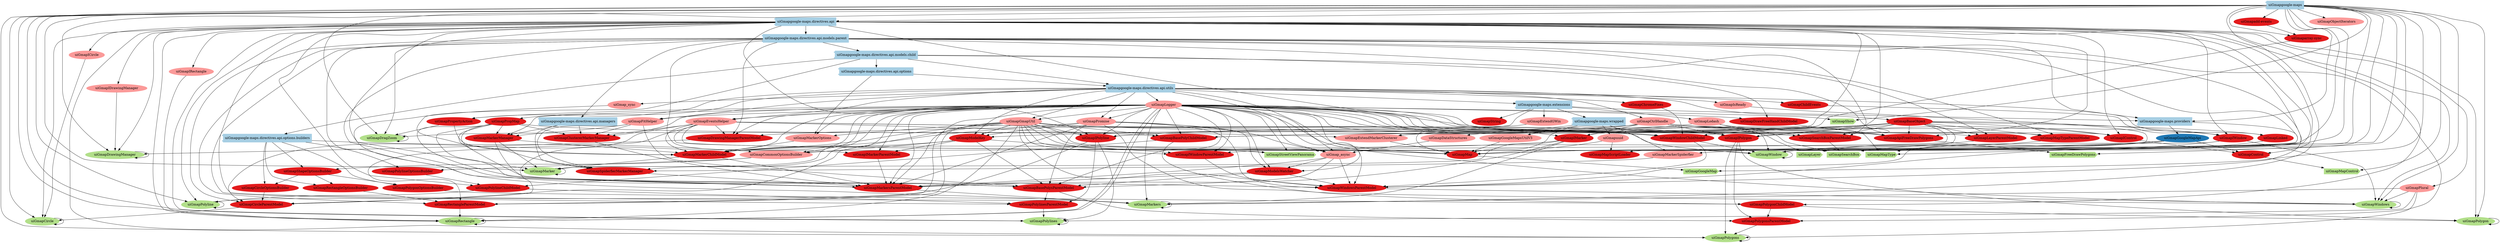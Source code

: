 digraph dependencies {
  node[shape="component",style="filled",colorscheme=paired12]

    node[shape="component"]
    
      "uiGmapgoogle-maps.providers"[label="uiGmapgoogle-maps.providers", color=1]
    
      "uiGmapgoogle-maps.wrapped"[label="uiGmapgoogle-maps.wrapped", color=1]
    
      "uiGmapgoogle-maps.extensions"[label="uiGmapgoogle-maps.extensions", color=1]
    
      "uiGmapgoogle-maps.directives.api.utils"[label="uiGmapgoogle-maps.directives.api.utils", color=1]
    
      "uiGmapgoogle-maps.directives.api.managers"[label="uiGmapgoogle-maps.directives.api.managers", color=1]
    
      "uiGmapgoogle-maps.directives.api.options"[label="uiGmapgoogle-maps.directives.api.options", color=1]
    
      "uiGmapgoogle-maps.directives.api.options.builders"[label="uiGmapgoogle-maps.directives.api.options.builders", color=1]
    
      "uiGmapgoogle-maps.directives.api.models.child"[label="uiGmapgoogle-maps.directives.api.models.child", color=1]
    
      "uiGmapgoogle-maps.directives.api.models.parent"[label="uiGmapgoogle-maps.directives.api.models.parent", color=1]
    
      "uiGmapgoogle-maps.directives.api"[label="uiGmapgoogle-maps.directives.api", color=1]
    
      "uiGmapgoogle-maps"[label="uiGmapgoogle-maps", color=1]
    

    
      
    
      
    
      
        "uiGmapgoogle-maps.extensions" -> "uiGmapgoogle-maps.wrapped"
      
        "uiGmapgoogle-maps.extensions" -> "uiGmapgoogle-maps.providers"
      
    
      
        "uiGmapgoogle-maps.directives.api.utils" -> "uiGmapgoogle-maps.extensions"
      
    
      
    
      
        "uiGmapgoogle-maps.directives.api.options" -> "uiGmapgoogle-maps.directives.api.utils"
      
    
      
    
      
        "uiGmapgoogle-maps.directives.api.models.child" -> "uiGmapgoogle-maps.directives.api.utils"
      
        "uiGmapgoogle-maps.directives.api.models.child" -> "uiGmapgoogle-maps.directives.api.options"
      
        "uiGmapgoogle-maps.directives.api.models.child" -> "uiGmapgoogle-maps.directives.api.options.builders"
      
    
      
        "uiGmapgoogle-maps.directives.api.models.parent" -> "uiGmapgoogle-maps.directives.api.managers"
      
        "uiGmapgoogle-maps.directives.api.models.parent" -> "uiGmapgoogle-maps.directives.api.models.child"
      
        "uiGmapgoogle-maps.directives.api.models.parent" -> "uiGmapgoogle-maps.providers"
      
    
      
        "uiGmapgoogle-maps.directives.api" -> "uiGmapgoogle-maps.directives.api.models.parent"
      
    
      
        "uiGmapgoogle-maps" -> "uiGmapgoogle-maps.directives.api"
      
        "uiGmapgoogle-maps" -> "uiGmapgoogle-maps.providers"
      
    

    node[shape="ellipse"]


    
      
        "uiGmapGoogleMapApi"[label="uiGmapGoogleMapApi", color=2]
      

      

      

      
        "uiGmapMapScriptLoader"[label="uiGmapMapScriptLoader", color=6]
      


      node[shape="cds"]

      

      





      node[shape="ellipse"]
      
        "uiGmapgoogle-maps.providers" -> "uiGmapGoogleMapApi"
      

      

      

      

      
        "uiGmapgoogle-maps.providers" -> "uiGmapMapScriptLoader"
      

      











      node[shape="ellipse",style="filled", color=8]
      
        
      

      

      

      

      
        
          "uiGmapuuid"[label="uiGmapuuid"]
          "uiGmapuuid" -> "uiGmapMapScriptLoader"
        
      

      

    
      

      

      
        "uiGmapuuid"[label="uiGmapuuid", color=5]
      
        "uiGmapGoogleMapsUtilV3"[label="uiGmapGoogleMapsUtilV3", color=5]
      
        "uiGmapDataStructures"[label="uiGmapDataStructures", color=5]
      
        "uiGmapMarkerSpiderfier"[label="uiGmapMarkerSpiderfier", color=5]
      

      


      node[shape="cds"]

      

      





      node[shape="ellipse"]
      

      

      

      
        "uiGmapgoogle-maps.wrapped" -> "uiGmapuuid"
      
        "uiGmapgoogle-maps.wrapped" -> "uiGmapGoogleMapsUtilV3"
      
        "uiGmapgoogle-maps.wrapped" -> "uiGmapDataStructures"
      
        "uiGmapgoogle-maps.wrapped" -> "uiGmapMarkerSpiderfier"
      

      

      











      node[shape="ellipse",style="filled", color=8]
      

      

      

      
        
      
        
      
        
      
        
          "uiGmapGoogleMapApi"[label="uiGmapGoogleMapApi"]
          "uiGmapGoogleMapApi" -> "uiGmapMarkerSpiderfier"
        
      

      

      

    
      

      

      
        "uiGmapExtendGWin"[label="uiGmapExtendGWin", color=5]
      
        "uiGmapLodash"[label="uiGmapLodash", color=5]
      
        "uiGmapExtendMarkerClusterer"[label="uiGmapExtendMarkerClusterer", color=5]
      

      
        "uiGmapString"[label="uiGmapString", color=6]
      


      node[shape="cds"]

      

      





      node[shape="ellipse"]
      

      

      

      
        "uiGmapgoogle-maps.extensions" -> "uiGmapExtendGWin"
      
        "uiGmapgoogle-maps.extensions" -> "uiGmapLodash"
      
        "uiGmapgoogle-maps.extensions" -> "uiGmapExtendMarkerClusterer"
      

      
        "uiGmapgoogle-maps.extensions" -> "uiGmapString"
      

      











      node[shape="ellipse",style="filled", color=8]
      

      

      

      
        
      
        
      
        
          "uiGmapLodash"[label="uiGmapLodash"]
          "uiGmapLodash" -> "uiGmapExtendMarkerClusterer"
        
          "uiGmapPropMap"[label="uiGmapPropMap"]
          "uiGmapPropMap" -> "uiGmapExtendMarkerClusterer"
        
      

      
        
      

      

    
      

      

      
        "uiGmap_sync"[label="uiGmap_sync", color=5]
      
        "uiGmap_async"[label="uiGmap_async", color=5]
      
        "uiGmapCtrlHandle"[label="uiGmapCtrlHandle", color=5]
      
        "uiGmapEventsHelper"[label="uiGmapEventsHelper", color=5]
      
        "uiGmapFitHelper"[label="uiGmapFitHelper", color=5]
      
        "uiGmapGmapUtil"[label="uiGmapGmapUtil", color=5]
      
        "uiGmapIsReady"[label="uiGmapIsReady", color=5]
      
        "uiGmapLogger"[label="uiGmapLogger", color=5]
      
        "uiGmapPromise"[label="uiGmapPromise", color=5]
      

      
        "uiGmapBaseObject"[label="uiGmapBaseObject", color=6]
      
        "uiGmapChildEvents"[label="uiGmapChildEvents", color=6]
      
        "uiGmapLinked"[label="uiGmapLinked", color=6]
      
        "uiGmapModelKey"[label="uiGmapModelKey", color=6]
      
        "uiGmapModelsWatcher"[label="uiGmapModelsWatcher", color=6]
      
        "uiGmapPropMap"[label="uiGmapPropMap", color=6]
      
        "uiGmapPropertyAction"[label="uiGmapPropertyAction", color=6]
      
        "uiGmapChromeFixes"[label="uiGmapChromeFixes", color=6]
      


      node[shape="cds"]

      

      





      node[shape="ellipse"]
      

      

      

      
        "uiGmapgoogle-maps.directives.api.utils" -> "uiGmap_sync"
      
        "uiGmapgoogle-maps.directives.api.utils" -> "uiGmap_async"
      
        "uiGmapgoogle-maps.directives.api.utils" -> "uiGmapCtrlHandle"
      
        "uiGmapgoogle-maps.directives.api.utils" -> "uiGmapEventsHelper"
      
        "uiGmapgoogle-maps.directives.api.utils" -> "uiGmapFitHelper"
      
        "uiGmapgoogle-maps.directives.api.utils" -> "uiGmapGmapUtil"
      
        "uiGmapgoogle-maps.directives.api.utils" -> "uiGmapIsReady"
      
        "uiGmapgoogle-maps.directives.api.utils" -> "uiGmapLogger"
      
        "uiGmapgoogle-maps.directives.api.utils" -> "uiGmapPromise"
      

      
        "uiGmapgoogle-maps.directives.api.utils" -> "uiGmapBaseObject"
      
        "uiGmapgoogle-maps.directives.api.utils" -> "uiGmapChildEvents"
      
        "uiGmapgoogle-maps.directives.api.utils" -> "uiGmapLinked"
      
        "uiGmapgoogle-maps.directives.api.utils" -> "uiGmapModelKey"
      
        "uiGmapgoogle-maps.directives.api.utils" -> "uiGmapModelsWatcher"
      
        "uiGmapgoogle-maps.directives.api.utils" -> "uiGmapPropMap"
      
        "uiGmapgoogle-maps.directives.api.utils" -> "uiGmapPropertyAction"
      
        "uiGmapgoogle-maps.directives.api.utils" -> "uiGmapChromeFixes"
      

      











      node[shape="ellipse",style="filled", color=8]
      

      

      

      
        
      
        
          "uiGmapPromise"[label="uiGmapPromise"]
          "uiGmapPromise" -> "uiGmap_async"
        
          "uiGmapLogger"[label="uiGmapLogger"]
          "uiGmapLogger" -> "uiGmap_async"
        
          "uiGmapDataStructures"[label="uiGmapDataStructures"]
          "uiGmapDataStructures" -> "uiGmap_async"
        
          "uiGmapGmapUtil"[label="uiGmapGmapUtil"]
          "uiGmapGmapUtil" -> "uiGmap_async"
        
      
        
      
        
          "uiGmapLogger"[label="uiGmapLogger"]
          "uiGmapLogger" -> "uiGmapEventsHelper"
        
      
        
          "uiGmapLogger"[label="uiGmapLogger"]
          "uiGmapLogger" -> "uiGmapFitHelper"
        
      
        
          "uiGmapLogger"[label="uiGmapLogger"]
          "uiGmapLogger" -> "uiGmapGmapUtil"
        
      
        
      
        
      
        
          "uiGmapLogger"[label="uiGmapLogger"]
          "uiGmapLogger" -> "uiGmapPromise"
        
      

      
        
      
        
      
        
          "uiGmapBaseObject"[label="uiGmapBaseObject"]
          "uiGmapBaseObject" -> "uiGmapLinked"
        
      
        
          "uiGmapBaseObject"[label="uiGmapBaseObject"]
          "uiGmapBaseObject" -> "uiGmapModelKey"
        
          "uiGmapGmapUtil"[label="uiGmapGmapUtil"]
          "uiGmapGmapUtil" -> "uiGmapModelKey"
        
          "uiGmapPromise"[label="uiGmapPromise"]
          "uiGmapPromise" -> "uiGmapModelKey"
        
      
        
          "uiGmapLogger"[label="uiGmapLogger"]
          "uiGmapLogger" -> "uiGmapModelsWatcher"
        
          "uiGmap_async"[label="uiGmap_async"]
          "uiGmap_async" -> "uiGmapModelsWatcher"
        
          "uiGmapPromise"[label="uiGmapPromise"]
          "uiGmapPromise" -> "uiGmapModelsWatcher"
        
      
        
      
        
          "uiGmapLogger"[label="uiGmapLogger"]
          "uiGmapLogger" -> "uiGmapPropertyAction"
        
      
        
      

      

    
      

      

      

      
        "uiGmapClustererMarkerManager"[label="uiGmapClustererMarkerManager", color=6]
      
        "uiGmapMarkerManager"[label="uiGmapMarkerManager", color=6]
      
        "uiGmapSpiderfierMarkerManager"[label="uiGmapSpiderfierMarkerManager", color=6]
      


      node[shape="cds"]

      

      





      node[shape="ellipse"]
      

      

      

      

      
        "uiGmapgoogle-maps.directives.api.managers" -> "uiGmapClustererMarkerManager"
      
        "uiGmapgoogle-maps.directives.api.managers" -> "uiGmapMarkerManager"
      
        "uiGmapgoogle-maps.directives.api.managers" -> "uiGmapSpiderfierMarkerManager"
      

      











      node[shape="ellipse",style="filled", color=8]
      

      

      

      

      
        
          "uiGmapLogger"[label="uiGmapLogger"]
          "uiGmapLogger" -> "uiGmapClustererMarkerManager"
        
          "uiGmapFitHelper"[label="uiGmapFitHelper"]
          "uiGmapFitHelper" -> "uiGmapClustererMarkerManager"
        
          "uiGmapPropMap"[label="uiGmapPropMap"]
          "uiGmapPropMap" -> "uiGmapClustererMarkerManager"
        
          "uiGmapEventsHelper"[label="uiGmapEventsHelper"]
          "uiGmapEventsHelper" -> "uiGmapClustererMarkerManager"
        
      
        
          "uiGmapLogger"[label="uiGmapLogger"]
          "uiGmapLogger" -> "uiGmapMarkerManager"
        
          "uiGmapFitHelper"[label="uiGmapFitHelper"]
          "uiGmapFitHelper" -> "uiGmapMarkerManager"
        
          "uiGmapPropMap"[label="uiGmapPropMap"]
          "uiGmapPropMap" -> "uiGmapMarkerManager"
        
      
        
          "uiGmapLogger"[label="uiGmapLogger"]
          "uiGmapLogger" -> "uiGmapSpiderfierMarkerManager"
        
          "uiGmapFitHelper"[label="uiGmapFitHelper"]
          "uiGmapFitHelper" -> "uiGmapSpiderfierMarkerManager"
        
          "uiGmapPropMap"[label="uiGmapPropMap"]
          "uiGmapPropMap" -> "uiGmapSpiderfierMarkerManager"
        
          "uiGmapMarkerSpiderfier"[label="uiGmapMarkerSpiderfier"]
          "uiGmapMarkerSpiderfier" -> "uiGmapSpiderfierMarkerManager"
        
      

      

    
      

      

      
        "uiGmapMarkerOptions"[label="uiGmapMarkerOptions", color=5]
      

      


      node[shape="cds"]

      

      





      node[shape="ellipse"]
      

      

      

      
        "uiGmapgoogle-maps.directives.api.options" -> "uiGmapMarkerOptions"
      

      

      











      node[shape="ellipse",style="filled", color=8]
      

      

      

      
        
          "uiGmapLogger"[label="uiGmapLogger"]
          "uiGmapLogger" -> "uiGmapMarkerOptions"
        
          "uiGmapGmapUtil"[label="uiGmapGmapUtil"]
          "uiGmapGmapUtil" -> "uiGmapMarkerOptions"
        
      

      

      

    
      

      

      
        "uiGmapCommonOptionsBuilder"[label="uiGmapCommonOptionsBuilder", color=5]
      

      
        "uiGmapPolylineOptionsBuilder"[label="uiGmapPolylineOptionsBuilder", color=6]
      
        "uiGmapShapeOptionsBuilder"[label="uiGmapShapeOptionsBuilder", color=6]
      
        "uiGmapPolygonOptionsBuilder"[label="uiGmapPolygonOptionsBuilder", color=6]
      
        "uiGmapRectangleOptionsBuilder"[label="uiGmapRectangleOptionsBuilder", color=6]
      
        "uiGmapCircleOptionsBuilder"[label="uiGmapCircleOptionsBuilder", color=6]
      


      node[shape="cds"]

      

      





      node[shape="ellipse"]
      

      

      

      
        "uiGmapgoogle-maps.directives.api.options.builders" -> "uiGmapCommonOptionsBuilder"
      

      
        "uiGmapgoogle-maps.directives.api.options.builders" -> "uiGmapPolylineOptionsBuilder"
      
        "uiGmapgoogle-maps.directives.api.options.builders" -> "uiGmapShapeOptionsBuilder"
      
        "uiGmapgoogle-maps.directives.api.options.builders" -> "uiGmapPolygonOptionsBuilder"
      
        "uiGmapgoogle-maps.directives.api.options.builders" -> "uiGmapRectangleOptionsBuilder"
      
        "uiGmapgoogle-maps.directives.api.options.builders" -> "uiGmapCircleOptionsBuilder"
      

      











      node[shape="ellipse",style="filled", color=8]
      

      

      

      
        
          "uiGmapBaseObject"[label="uiGmapBaseObject"]
          "uiGmapBaseObject" -> "uiGmapCommonOptionsBuilder"
        
          "uiGmapLogger"[label="uiGmapLogger"]
          "uiGmapLogger" -> "uiGmapCommonOptionsBuilder"
        
          "uiGmapModelKey"[label="uiGmapModelKey"]
          "uiGmapModelKey" -> "uiGmapCommonOptionsBuilder"
        
      

      
        
          "uiGmapCommonOptionsBuilder"[label="uiGmapCommonOptionsBuilder"]
          "uiGmapCommonOptionsBuilder" -> "uiGmapPolylineOptionsBuilder"
        
      
        
          "uiGmapCommonOptionsBuilder"[label="uiGmapCommonOptionsBuilder"]
          "uiGmapCommonOptionsBuilder" -> "uiGmapShapeOptionsBuilder"
        
      
        
          "uiGmapShapeOptionsBuilder"[label="uiGmapShapeOptionsBuilder"]
          "uiGmapShapeOptionsBuilder" -> "uiGmapPolygonOptionsBuilder"
        
      
        
          "uiGmapShapeOptionsBuilder"[label="uiGmapShapeOptionsBuilder"]
          "uiGmapShapeOptionsBuilder" -> "uiGmapRectangleOptionsBuilder"
        
      
        
          "uiGmapShapeOptionsBuilder"[label="uiGmapShapeOptionsBuilder"]
          "uiGmapShapeOptionsBuilder" -> "uiGmapCircleOptionsBuilder"
        
      

      

    
      

      

      

      
        "uiGmapDrawFreeHandChildModel"[label="uiGmapDrawFreeHandChildModel", color=6]
      
        "uiGmapMarkerChildModel"[label="uiGmapMarkerChildModel", color=6]
      
        "uiGmapWindowChildModel"[label="uiGmapWindowChildModel", color=6]
      


      node[shape="cds"]

      

      





      node[shape="ellipse"]
      

      

      

      

      
        "uiGmapgoogle-maps.directives.api.models.child" -> "uiGmapDrawFreeHandChildModel"
      
        "uiGmapgoogle-maps.directives.api.models.child" -> "uiGmapMarkerChildModel"
      
        "uiGmapgoogle-maps.directives.api.models.child" -> "uiGmapWindowChildModel"
      

      











      node[shape="ellipse",style="filled", color=8]
      

      

      

      

      
        
          "uiGmapLogger"[label="uiGmapLogger"]
          "uiGmapLogger" -> "uiGmapDrawFreeHandChildModel"
        
      
        
          "uiGmapModelKey"[label="uiGmapModelKey"]
          "uiGmapModelKey" -> "uiGmapMarkerChildModel"
        
          "uiGmapGmapUtil"[label="uiGmapGmapUtil"]
          "uiGmapGmapUtil" -> "uiGmapMarkerChildModel"
        
          "uiGmapLogger"[label="uiGmapLogger"]
          "uiGmapLogger" -> "uiGmapMarkerChildModel"
        
          "uiGmapEventsHelper"[label="uiGmapEventsHelper"]
          "uiGmapEventsHelper" -> "uiGmapMarkerChildModel"
        
          "uiGmapPropertyAction"[label="uiGmapPropertyAction"]
          "uiGmapPropertyAction" -> "uiGmapMarkerChildModel"
        
          "uiGmapMarkerOptions"[label="uiGmapMarkerOptions"]
          "uiGmapMarkerOptions" -> "uiGmapMarkerChildModel"
        
          "uiGmapIMarker"[label="uiGmapIMarker"]
          "uiGmapIMarker" -> "uiGmapMarkerChildModel"
        
          "uiGmapMarkerManager"[label="uiGmapMarkerManager"]
          "uiGmapMarkerManager" -> "uiGmapMarkerChildModel"
        
          "uiGmapPromise"[label="uiGmapPromise"]
          "uiGmapPromise" -> "uiGmapMarkerChildModel"
        
      
        
          "uiGmapBaseObject"[label="uiGmapBaseObject"]
          "uiGmapBaseObject" -> "uiGmapWindowChildModel"
        
          "uiGmapGmapUtil"[label="uiGmapGmapUtil"]
          "uiGmapGmapUtil" -> "uiGmapWindowChildModel"
        
          "uiGmapLogger"[label="uiGmapLogger"]
          "uiGmapLogger" -> "uiGmapWindowChildModel"
        
          "uiGmapChromeFixes"[label="uiGmapChromeFixes"]
          "uiGmapChromeFixes" -> "uiGmapWindowChildModel"
        
          "uiGmapEventsHelper"[label="uiGmapEventsHelper"]
          "uiGmapEventsHelper" -> "uiGmapWindowChildModel"
        
      

      

    
      

      

      

      
        "uiGmapBasePolysParentModel"[label="uiGmapBasePolysParentModel", color=6]
      
        "uiGmapCircleParentModel"[label="uiGmapCircleParentModel", color=6]
      
        "uiGmapDrawingManagerParentModel"[label="uiGmapDrawingManagerParentModel", color=6]
      
        "uiGmapIMarkerParentModel"[label="uiGmapIMarkerParentModel", color=6]
      
        "uiGmapIWindowParentModel"[label="uiGmapIWindowParentModel", color=6]
      
        "uiGmapLayerParentModel"[label="uiGmapLayerParentModel", color=6]
      
        "uiGmapMapTypeParentModel"[label="uiGmapMapTypeParentModel", color=6]
      
        "uiGmapMarkersParentModel"[label="uiGmapMarkersParentModel", color=6]
      
        "uiGmapPolygonsParentModel"[label="uiGmapPolygonsParentModel", color=6]
      
        "uiGmapPolylinesParentModel"[label="uiGmapPolylinesParentModel", color=6]
      
        "uiGmapRectangleParentModel"[label="uiGmapRectangleParentModel", color=6]
      
        "uiGmapSearchBoxParentModel"[label="uiGmapSearchBoxParentModel", color=6]
      
        "uiGmapWindowsParentModel"[label="uiGmapWindowsParentModel", color=6]
      


      node[shape="cds"]

      

      





      node[shape="ellipse"]
      

      

      

      

      
        "uiGmapgoogle-maps.directives.api.models.parent" -> "uiGmapBasePolysParentModel"
      
        "uiGmapgoogle-maps.directives.api.models.parent" -> "uiGmapCircleParentModel"
      
        "uiGmapgoogle-maps.directives.api.models.parent" -> "uiGmapDrawingManagerParentModel"
      
        "uiGmapgoogle-maps.directives.api.models.parent" -> "uiGmapIMarkerParentModel"
      
        "uiGmapgoogle-maps.directives.api.models.parent" -> "uiGmapIWindowParentModel"
      
        "uiGmapgoogle-maps.directives.api.models.parent" -> "uiGmapLayerParentModel"
      
        "uiGmapgoogle-maps.directives.api.models.parent" -> "uiGmapMapTypeParentModel"
      
        "uiGmapgoogle-maps.directives.api.models.parent" -> "uiGmapMarkersParentModel"
      
        "uiGmapgoogle-maps.directives.api.models.parent" -> "uiGmapPolygonsParentModel"
      
        "uiGmapgoogle-maps.directives.api.models.parent" -> "uiGmapPolylinesParentModel"
      
        "uiGmapgoogle-maps.directives.api.models.parent" -> "uiGmapRectangleParentModel"
      
        "uiGmapgoogle-maps.directives.api.models.parent" -> "uiGmapSearchBoxParentModel"
      
        "uiGmapgoogle-maps.directives.api.models.parent" -> "uiGmapWindowsParentModel"
      

      











      node[shape="ellipse",style="filled", color=8]
      

      

      

      

      
        
          "uiGmapLogger"[label="uiGmapLogger"]
          "uiGmapLogger" -> "uiGmapBasePolysParentModel"
        
          "uiGmapModelKey"[label="uiGmapModelKey"]
          "uiGmapModelKey" -> "uiGmapBasePolysParentModel"
        
          "uiGmapModelsWatcher"[label="uiGmapModelsWatcher"]
          "uiGmapModelsWatcher" -> "uiGmapBasePolysParentModel"
        
          "uiGmapPropMap"[label="uiGmapPropMap"]
          "uiGmapPropMap" -> "uiGmapBasePolysParentModel"
        
          "uiGmap_async"[label="uiGmap_async"]
          "uiGmap_async" -> "uiGmapBasePolysParentModel"
        
          "uiGmapPromise"[label="uiGmapPromise"]
          "uiGmapPromise" -> "uiGmapBasePolysParentModel"
        
          "uiGmapFitHelper"[label="uiGmapFitHelper"]
          "uiGmapFitHelper" -> "uiGmapBasePolysParentModel"
        
      
        
          "uiGmapLogger"[label="uiGmapLogger"]
          "uiGmapLogger" -> "uiGmapCircleParentModel"
        
          "uiGmapGmapUtil"[label="uiGmapGmapUtil"]
          "uiGmapGmapUtil" -> "uiGmapCircleParentModel"
        
          "uiGmapEventsHelper"[label="uiGmapEventsHelper"]
          "uiGmapEventsHelper" -> "uiGmapCircleParentModel"
        
          "uiGmapCircleOptionsBuilder"[label="uiGmapCircleOptionsBuilder"]
          "uiGmapCircleOptionsBuilder" -> "uiGmapCircleParentModel"
        
      
        
          "uiGmapLogger"[label="uiGmapLogger"]
          "uiGmapLogger" -> "uiGmapDrawingManagerParentModel"
        
          "uiGmapBaseObject"[label="uiGmapBaseObject"]
          "uiGmapBaseObject" -> "uiGmapDrawingManagerParentModel"
        
          "uiGmapEventsHelper"[label="uiGmapEventsHelper"]
          "uiGmapEventsHelper" -> "uiGmapDrawingManagerParentModel"
        
      
        
          "uiGmapModelKey"[label="uiGmapModelKey"]
          "uiGmapModelKey" -> "uiGmapIMarkerParentModel"
        
          "uiGmapLogger"[label="uiGmapLogger"]
          "uiGmapLogger" -> "uiGmapIMarkerParentModel"
        
      
        
          "uiGmapModelKey"[label="uiGmapModelKey"]
          "uiGmapModelKey" -> "uiGmapIWindowParentModel"
        
          "uiGmapGmapUtil"[label="uiGmapGmapUtil"]
          "uiGmapGmapUtil" -> "uiGmapIWindowParentModel"
        
          "uiGmapLogger"[label="uiGmapLogger"]
          "uiGmapLogger" -> "uiGmapIWindowParentModel"
        
      
        
          "uiGmapBaseObject"[label="uiGmapBaseObject"]
          "uiGmapBaseObject" -> "uiGmapLayerParentModel"
        
          "uiGmapLogger"[label="uiGmapLogger"]
          "uiGmapLogger" -> "uiGmapLayerParentModel"
        
      
        
          "uiGmapBaseObject"[label="uiGmapBaseObject"]
          "uiGmapBaseObject" -> "uiGmapMapTypeParentModel"
        
          "uiGmapLogger"[label="uiGmapLogger"]
          "uiGmapLogger" -> "uiGmapMapTypeParentModel"
        
      
        
          "uiGmapIMarkerParentModel"[label="uiGmapIMarkerParentModel"]
          "uiGmapIMarkerParentModel" -> "uiGmapMarkersParentModel"
        
          "uiGmapModelsWatcher"[label="uiGmapModelsWatcher"]
          "uiGmapModelsWatcher" -> "uiGmapMarkersParentModel"
        
          "uiGmapPropMap"[label="uiGmapPropMap"]
          "uiGmapPropMap" -> "uiGmapMarkersParentModel"
        
          "uiGmapMarkerChildModel"[label="uiGmapMarkerChildModel"]
          "uiGmapMarkerChildModel" -> "uiGmapMarkersParentModel"
        
          "uiGmap_async"[label="uiGmap_async"]
          "uiGmap_async" -> "uiGmapMarkersParentModel"
        
          "uiGmapClustererMarkerManager"[label="uiGmapClustererMarkerManager"]
          "uiGmapClustererMarkerManager" -> "uiGmapMarkersParentModel"
        
          "uiGmapMarkerManager"[label="uiGmapMarkerManager"]
          "uiGmapMarkerManager" -> "uiGmapMarkersParentModel"
        
          "uiGmapIMarker"[label="uiGmapIMarker"]
          "uiGmapIMarker" -> "uiGmapMarkersParentModel"
        
          "uiGmapPromise"[label="uiGmapPromise"]
          "uiGmapPromise" -> "uiGmapMarkersParentModel"
        
          "uiGmapGmapUtil"[label="uiGmapGmapUtil"]
          "uiGmapGmapUtil" -> "uiGmapMarkersParentModel"
        
          "uiGmapLogger"[label="uiGmapLogger"]
          "uiGmapLogger" -> "uiGmapMarkersParentModel"
        
          "uiGmapSpiderfierMarkerManager"[label="uiGmapSpiderfierMarkerManager"]
          "uiGmapSpiderfierMarkerManager" -> "uiGmapMarkersParentModel"
        
      
        
          "uiGmapBasePolysParentModel"[label="uiGmapBasePolysParentModel"]
          "uiGmapBasePolysParentModel" -> "uiGmapPolygonsParentModel"
        
          "uiGmapPolygonChildModel"[label="uiGmapPolygonChildModel"]
          "uiGmapPolygonChildModel" -> "uiGmapPolygonsParentModel"
        
          "uiGmapIPolygon"[label="uiGmapIPolygon"]
          "uiGmapIPolygon" -> "uiGmapPolygonsParentModel"
        
      
        
          "uiGmapBasePolysParentModel"[label="uiGmapBasePolysParentModel"]
          "uiGmapBasePolysParentModel" -> "uiGmapPolylinesParentModel"
        
          "uiGmapPolylineChildModel"[label="uiGmapPolylineChildModel"]
          "uiGmapPolylineChildModel" -> "uiGmapPolylinesParentModel"
        
          "uiGmapIPolyline"[label="uiGmapIPolyline"]
          "uiGmapIPolyline" -> "uiGmapPolylinesParentModel"
        
      
        
          "uiGmapLogger"[label="uiGmapLogger"]
          "uiGmapLogger" -> "uiGmapRectangleParentModel"
        
          "uiGmapGmapUtil"[label="uiGmapGmapUtil"]
          "uiGmapGmapUtil" -> "uiGmapRectangleParentModel"
        
          "uiGmapEventsHelper"[label="uiGmapEventsHelper"]
          "uiGmapEventsHelper" -> "uiGmapRectangleParentModel"
        
          "uiGmapRectangleOptionsBuilder"[label="uiGmapRectangleOptionsBuilder"]
          "uiGmapRectangleOptionsBuilder" -> "uiGmapRectangleParentModel"
        
      
        
          "uiGmapBaseObject"[label="uiGmapBaseObject"]
          "uiGmapBaseObject" -> "uiGmapSearchBoxParentModel"
        
          "uiGmapLogger"[label="uiGmapLogger"]
          "uiGmapLogger" -> "uiGmapSearchBoxParentModel"
        
          "uiGmapEventsHelper"[label="uiGmapEventsHelper"]
          "uiGmapEventsHelper" -> "uiGmapSearchBoxParentModel"
        
      
        
          "uiGmapIWindowParentModel"[label="uiGmapIWindowParentModel"]
          "uiGmapIWindowParentModel" -> "uiGmapWindowsParentModel"
        
          "uiGmapModelsWatcher"[label="uiGmapModelsWatcher"]
          "uiGmapModelsWatcher" -> "uiGmapWindowsParentModel"
        
          "uiGmapPropMap"[label="uiGmapPropMap"]
          "uiGmapPropMap" -> "uiGmapWindowsParentModel"
        
          "uiGmapWindowChildModel"[label="uiGmapWindowChildModel"]
          "uiGmapWindowChildModel" -> "uiGmapWindowsParentModel"
        
          "uiGmapLinked"[label="uiGmapLinked"]
          "uiGmapLinked" -> "uiGmapWindowsParentModel"
        
          "uiGmap_async"[label="uiGmap_async"]
          "uiGmap_async" -> "uiGmapWindowsParentModel"
        
          "uiGmapLogger"[label="uiGmapLogger"]
          "uiGmapLogger" -> "uiGmapWindowsParentModel"
        
          "uiGmapPromise"[label="uiGmapPromise"]
          "uiGmapPromise" -> "uiGmapWindowsParentModel"
        
          "uiGmapIWindow"[label="uiGmapIWindow"]
          "uiGmapIWindow" -> "uiGmapWindowsParentModel"
        
          "uiGmapGmapUtil"[label="uiGmapGmapUtil"]
          "uiGmapGmapUtil" -> "uiGmapWindowsParentModel"
        
      

      

    
      

      

      
        "uiGmapDragZoom"[label="uiGmapDragZoom", color=5]
      
        "uiGmapICircle"[label="uiGmapICircle", color=5]
      
        "uiGmapIDrawingManager"[label="uiGmapIDrawingManager", color=5]
      
        "uiGmapIRectangle"[label="uiGmapIRectangle", color=5]
      
        "uiGmapPlural"[label="uiGmapPlural", color=5]
      

      
        "uiGmapBasePolyChildModel"[label="uiGmapBasePolyChildModel", color=6]
      
        "uiGmapPolygonChildModel"[label="uiGmapPolygonChildModel", color=6]
      
        "uiGmapPolylineChildModel"[label="uiGmapPolylineChildModel", color=6]
      
        "uiGmapCircle"[label="uiGmapCircle", color=6]
      
        "uiGmapControl"[label="uiGmapControl", color=6]
      
        "uiGmapDrawingManager"[label="uiGmapDrawingManager", color=6]
      
        "uiGmapApiFreeDrawPolygons"[label="uiGmapApiFreeDrawPolygons", color=6]
      
        "uiGmapIControl"[label="uiGmapIControl", color=6]
      
        "uiGmapIMarker"[label="uiGmapIMarker", color=6]
      
        "uiGmapIPolygon"[label="uiGmapIPolygon", color=6]
      
        "uiGmapIPolyline"[label="uiGmapIPolyline", color=6]
      
        "uiGmapIWindow"[label="uiGmapIWindow", color=6]
      
        "uiGmapMap"[label="uiGmapMap", color=6]
      
        "uiGmapMarker"[label="uiGmapMarker", color=6]
      
        "uiGmapMarkers"[label="uiGmapMarkers", color=6]
      
        "uiGmapPolygon"[label="uiGmapPolygon", color=6]
      
        "uiGmapPolygons"[label="uiGmapPolygons", color=6]
      
        "uiGmapPolyline"[label="uiGmapPolyline", color=6]
      
        "uiGmapPolylines"[label="uiGmapPolylines", color=6]
      
        "uiGmapRectangle"[label="uiGmapRectangle", color=6]
      
        "uiGmapWindow"[label="uiGmapWindow", color=6]
      
        "uiGmapWindows"[label="uiGmapWindows", color=6]
      


      node[shape="cds"]

      

      





      node[shape="ellipse"]
      

      

      

      
        "uiGmapgoogle-maps.directives.api" -> "uiGmapDragZoom"
      
        "uiGmapgoogle-maps.directives.api" -> "uiGmapICircle"
      
        "uiGmapgoogle-maps.directives.api" -> "uiGmapIDrawingManager"
      
        "uiGmapgoogle-maps.directives.api" -> "uiGmapIRectangle"
      
        "uiGmapgoogle-maps.directives.api" -> "uiGmapPlural"
      

      
        "uiGmapgoogle-maps.directives.api" -> "uiGmapBasePolyChildModel"
      
        "uiGmapgoogle-maps.directives.api" -> "uiGmapPolygonChildModel"
      
        "uiGmapgoogle-maps.directives.api" -> "uiGmapPolylineChildModel"
      
        "uiGmapgoogle-maps.directives.api" -> "uiGmapCircle"
      
        "uiGmapgoogle-maps.directives.api" -> "uiGmapControl"
      
        "uiGmapgoogle-maps.directives.api" -> "uiGmapDrawingManager"
      
        "uiGmapgoogle-maps.directives.api" -> "uiGmapApiFreeDrawPolygons"
      
        "uiGmapgoogle-maps.directives.api" -> "uiGmapIControl"
      
        "uiGmapgoogle-maps.directives.api" -> "uiGmapIMarker"
      
        "uiGmapgoogle-maps.directives.api" -> "uiGmapIPolygon"
      
        "uiGmapgoogle-maps.directives.api" -> "uiGmapIPolyline"
      
        "uiGmapgoogle-maps.directives.api" -> "uiGmapIWindow"
      
        "uiGmapgoogle-maps.directives.api" -> "uiGmapMap"
      
        "uiGmapgoogle-maps.directives.api" -> "uiGmapMarker"
      
        "uiGmapgoogle-maps.directives.api" -> "uiGmapMarkers"
      
        "uiGmapgoogle-maps.directives.api" -> "uiGmapPolygon"
      
        "uiGmapgoogle-maps.directives.api" -> "uiGmapPolygons"
      
        "uiGmapgoogle-maps.directives.api" -> "uiGmapPolyline"
      
        "uiGmapgoogle-maps.directives.api" -> "uiGmapPolylines"
      
        "uiGmapgoogle-maps.directives.api" -> "uiGmapRectangle"
      
        "uiGmapgoogle-maps.directives.api" -> "uiGmapWindow"
      
        "uiGmapgoogle-maps.directives.api" -> "uiGmapWindows"
      

      











      node[shape="ellipse",style="filled", color=8]
      

      

      

      
        
          "uiGmapCtrlHandle"[label="uiGmapCtrlHandle"]
          "uiGmapCtrlHandle" -> "uiGmapDragZoom"
        
          "uiGmapPropertyAction"[label="uiGmapPropertyAction"]
          "uiGmapPropertyAction" -> "uiGmapDragZoom"
        
      
        
      
        
      
        
      
        
      

      
        
          "uiGmapLogger"[label="uiGmapLogger"]
          "uiGmapLogger" -> "uiGmapBasePolyChildModel"
        
          "uiGmaparray-sync"[label="uiGmaparray-sync"]
          "uiGmaparray-sync" -> "uiGmapBasePolyChildModel"
        
          "uiGmapGmapUtil"[label="uiGmapGmapUtil"]
          "uiGmapGmapUtil" -> "uiGmapBasePolyChildModel"
        
          "uiGmapEventsHelper"[label="uiGmapEventsHelper"]
          "uiGmapEventsHelper" -> "uiGmapBasePolyChildModel"
        
      
        
          "uiGmapBasePolyChildModel"[label="uiGmapBasePolyChildModel"]
          "uiGmapBasePolyChildModel" -> "uiGmapPolygonChildModel"
        
          "uiGmapPolygonOptionsBuilder"[label="uiGmapPolygonOptionsBuilder"]
          "uiGmapPolygonOptionsBuilder" -> "uiGmapPolygonChildModel"
        
      
        
          "uiGmapBasePolyChildModel"[label="uiGmapBasePolyChildModel"]
          "uiGmapBasePolyChildModel" -> "uiGmapPolylineChildModel"
        
          "uiGmapPolylineOptionsBuilder"[label="uiGmapPolylineOptionsBuilder"]
          "uiGmapPolylineOptionsBuilder" -> "uiGmapPolylineChildModel"
        
      
        
          "uiGmapICircle"[label="uiGmapICircle"]
          "uiGmapICircle" -> "uiGmapCircle"
        
          "uiGmapCircleParentModel"[label="uiGmapCircleParentModel"]
          "uiGmapCircleParentModel" -> "uiGmapCircle"
        
      
        
          "uiGmapIControl"[label="uiGmapIControl"]
          "uiGmapIControl" -> "uiGmapControl"
        
          "uiGmapGoogleMapApi"[label="uiGmapGoogleMapApi"]
          "uiGmapGoogleMapApi" -> "uiGmapControl"
        
      
        
          "uiGmapIDrawingManager"[label="uiGmapIDrawingManager"]
          "uiGmapIDrawingManager" -> "uiGmapDrawingManager"
        
          "uiGmapDrawingManagerParentModel"[label="uiGmapDrawingManagerParentModel"]
          "uiGmapDrawingManagerParentModel" -> "uiGmapDrawingManager"
        
      
        
          "uiGmapLogger"[label="uiGmapLogger"]
          "uiGmapLogger" -> "uiGmapApiFreeDrawPolygons"
        
          "uiGmapBaseObject"[label="uiGmapBaseObject"]
          "uiGmapBaseObject" -> "uiGmapApiFreeDrawPolygons"
        
          "uiGmapCtrlHandle"[label="uiGmapCtrlHandle"]
          "uiGmapCtrlHandle" -> "uiGmapApiFreeDrawPolygons"
        
          "uiGmapDrawFreeHandChildModel"[label="uiGmapDrawFreeHandChildModel"]
          "uiGmapDrawFreeHandChildModel" -> "uiGmapApiFreeDrawPolygons"
        
          "uiGmapLodash"[label="uiGmapLodash"]
          "uiGmapLodash" -> "uiGmapApiFreeDrawPolygons"
        
      
        
          "uiGmapBaseObject"[label="uiGmapBaseObject"]
          "uiGmapBaseObject" -> "uiGmapIControl"
        
          "uiGmapLogger"[label="uiGmapLogger"]
          "uiGmapLogger" -> "uiGmapIControl"
        
          "uiGmapCtrlHandle"[label="uiGmapCtrlHandle"]
          "uiGmapCtrlHandle" -> "uiGmapIControl"
        
      
        
          "uiGmapBaseObject"[label="uiGmapBaseObject"]
          "uiGmapBaseObject" -> "uiGmapIMarker"
        
          "uiGmapCtrlHandle"[label="uiGmapCtrlHandle"]
          "uiGmapCtrlHandle" -> "uiGmapIMarker"
        
      
        
          "uiGmapGmapUtil"[label="uiGmapGmapUtil"]
          "uiGmapGmapUtil" -> "uiGmapIPolygon"
        
          "uiGmapBaseObject"[label="uiGmapBaseObject"]
          "uiGmapBaseObject" -> "uiGmapIPolygon"
        
          "uiGmapLogger"[label="uiGmapLogger"]
          "uiGmapLogger" -> "uiGmapIPolygon"
        
          "uiGmapCtrlHandle"[label="uiGmapCtrlHandle"]
          "uiGmapCtrlHandle" -> "uiGmapIPolygon"
        
      
        
          "uiGmapGmapUtil"[label="uiGmapGmapUtil"]
          "uiGmapGmapUtil" -> "uiGmapIPolyline"
        
          "uiGmapBaseObject"[label="uiGmapBaseObject"]
          "uiGmapBaseObject" -> "uiGmapIPolyline"
        
          "uiGmapLogger"[label="uiGmapLogger"]
          "uiGmapLogger" -> "uiGmapIPolyline"
        
          "uiGmapCtrlHandle"[label="uiGmapCtrlHandle"]
          "uiGmapCtrlHandle" -> "uiGmapIPolyline"
        
      
        
          "uiGmapBaseObject"[label="uiGmapBaseObject"]
          "uiGmapBaseObject" -> "uiGmapIWindow"
        
          "uiGmapChildEvents"[label="uiGmapChildEvents"]
          "uiGmapChildEvents" -> "uiGmapIWindow"
        
          "uiGmapCtrlHandle"[label="uiGmapCtrlHandle"]
          "uiGmapCtrlHandle" -> "uiGmapIWindow"
        
      
        
          "uiGmapLogger"[label="uiGmapLogger"]
          "uiGmapLogger" -> "uiGmapMap"
        
          "uiGmapGmapUtil"[label="uiGmapGmapUtil"]
          "uiGmapGmapUtil" -> "uiGmapMap"
        
          "uiGmapBaseObject"[label="uiGmapBaseObject"]
          "uiGmapBaseObject" -> "uiGmapMap"
        
          "uiGmapCtrlHandle"[label="uiGmapCtrlHandle"]
          "uiGmapCtrlHandle" -> "uiGmapMap"
        
          "uiGmapIsReady"[label="uiGmapIsReady"]
          "uiGmapIsReady" -> "uiGmapMap"
        
          "uiGmapuuid"[label="uiGmapuuid"]
          "uiGmapuuid" -> "uiGmapMap"
        
          "uiGmapExtendGWin"[label="uiGmapExtendGWin"]
          "uiGmapExtendGWin" -> "uiGmapMap"
        
          "uiGmapExtendMarkerClusterer"[label="uiGmapExtendMarkerClusterer"]
          "uiGmapExtendMarkerClusterer" -> "uiGmapMap"
        
          "uiGmapGoogleMapsUtilV3"[label="uiGmapGoogleMapsUtilV3"]
          "uiGmapGoogleMapsUtilV3" -> "uiGmapMap"
        
          "uiGmapGoogleMapApi"[label="uiGmapGoogleMapApi"]
          "uiGmapGoogleMapApi" -> "uiGmapMap"
        
          "uiGmapEventsHelper"[label="uiGmapEventsHelper"]
          "uiGmapEventsHelper" -> "uiGmapMap"
        
      
        
          "uiGmapIMarker"[label="uiGmapIMarker"]
          "uiGmapIMarker" -> "uiGmapMarker"
        
          "uiGmapMarkerChildModel"[label="uiGmapMarkerChildModel"]
          "uiGmapMarkerChildModel" -> "uiGmapMarker"
        
          "uiGmapMarkerManager"[label="uiGmapMarkerManager"]
          "uiGmapMarkerManager" -> "uiGmapMarker"
        
          "uiGmapLogger"[label="uiGmapLogger"]
          "uiGmapLogger" -> "uiGmapMarker"
        
      
        
          "uiGmapIMarker"[label="uiGmapIMarker"]
          "uiGmapIMarker" -> "uiGmapMarkers"
        
          "uiGmapPlural"[label="uiGmapPlural"]
          "uiGmapPlural" -> "uiGmapMarkers"
        
          "uiGmapMarkersParentModel"[label="uiGmapMarkersParentModel"]
          "uiGmapMarkersParentModel" -> "uiGmapMarkers"
        
          "uiGmap_sync"[label="uiGmap_sync"]
          "uiGmap_sync" -> "uiGmapMarkers"
        
          "uiGmapLogger"[label="uiGmapLogger"]
          "uiGmapLogger" -> "uiGmapMarkers"
        
      
        
          "uiGmapIPolygon"[label="uiGmapIPolygon"]
          "uiGmapIPolygon" -> "uiGmapPolygon"
        
          "uiGmapPolygonChildModel"[label="uiGmapPolygonChildModel"]
          "uiGmapPolygonChildModel" -> "uiGmapPolygon"
        
      
        
          "uiGmapIPolygon"[label="uiGmapIPolygon"]
          "uiGmapIPolygon" -> "uiGmapPolygons"
        
          "uiGmapPolygonsParentModel"[label="uiGmapPolygonsParentModel"]
          "uiGmapPolygonsParentModel" -> "uiGmapPolygons"
        
          "uiGmapPlural"[label="uiGmapPlural"]
          "uiGmapPlural" -> "uiGmapPolygons"
        
      
        
          "uiGmapIPolyline"[label="uiGmapIPolyline"]
          "uiGmapIPolyline" -> "uiGmapPolyline"
        
          "uiGmapPolylineChildModel"[label="uiGmapPolylineChildModel"]
          "uiGmapPolylineChildModel" -> "uiGmapPolyline"
        
      
        
          "uiGmapIPolyline"[label="uiGmapIPolyline"]
          "uiGmapIPolyline" -> "uiGmapPolylines"
        
          "uiGmapPolylinesParentModel"[label="uiGmapPolylinesParentModel"]
          "uiGmapPolylinesParentModel" -> "uiGmapPolylines"
        
          "uiGmapPlural"[label="uiGmapPlural"]
          "uiGmapPlural" -> "uiGmapPolylines"
        
      
        
          "uiGmapLogger"[label="uiGmapLogger"]
          "uiGmapLogger" -> "uiGmapRectangle"
        
          "uiGmapGmapUtil"[label="uiGmapGmapUtil"]
          "uiGmapGmapUtil" -> "uiGmapRectangle"
        
          "uiGmapIRectangle"[label="uiGmapIRectangle"]
          "uiGmapIRectangle" -> "uiGmapRectangle"
        
          "uiGmapRectangleParentModel"[label="uiGmapRectangleParentModel"]
          "uiGmapRectangleParentModel" -> "uiGmapRectangle"
        
      
        
          "uiGmapIWindow"[label="uiGmapIWindow"]
          "uiGmapIWindow" -> "uiGmapWindow"
        
          "uiGmapGmapUtil"[label="uiGmapGmapUtil"]
          "uiGmapGmapUtil" -> "uiGmapWindow"
        
          "uiGmapWindowChildModel"[label="uiGmapWindowChildModel"]
          "uiGmapWindowChildModel" -> "uiGmapWindow"
        
          "uiGmapLodash"[label="uiGmapLodash"]
          "uiGmapLodash" -> "uiGmapWindow"
        
          "uiGmapLogger"[label="uiGmapLogger"]
          "uiGmapLogger" -> "uiGmapWindow"
        
      
        
          "uiGmapIWindow"[label="uiGmapIWindow"]
          "uiGmapIWindow" -> "uiGmapWindows"
        
          "uiGmapPlural"[label="uiGmapPlural"]
          "uiGmapPlural" -> "uiGmapWindows"
        
          "uiGmapWindowsParentModel"[label="uiGmapWindowsParentModel"]
          "uiGmapWindowsParentModel" -> "uiGmapWindows"
        
          "uiGmapPromise"[label="uiGmapPromise"]
          "uiGmapPromise" -> "uiGmapWindows"
        
          "uiGmapLogger"[label="uiGmapLogger"]
          "uiGmapLogger" -> "uiGmapWindows"
        
      

      

    
      

      

      
        "uiGmapObjectIterators"[label="uiGmapObjectIterators", color=5]
      

      
        "uiGmapadd-events"[label="uiGmapadd-events", color=6]
      
        "uiGmaparray-sync"[label="uiGmaparray-sync", color=6]
      


      node[shape="cds"]

      

      
        "uiGmapGoogleMap"[label="uiGmapGoogleMap", color=3]
      
        "uiGmapMarker"[label="uiGmapMarker", color=3]
      
        "uiGmapMarkers"[label="uiGmapMarkers", color=3]
      
        "uiGmapPolygon"[label="uiGmapPolygon", color=3]
      
        "uiGmapCircle"[label="uiGmapCircle", color=3]
      
        "uiGmapPolyline"[label="uiGmapPolyline", color=3]
      
        "uiGmapPolylines"[label="uiGmapPolylines", color=3]
      
        "uiGmapRectangle"[label="uiGmapRectangle", color=3]
      
        "uiGmapWindow"[label="uiGmapWindow", color=3]
      
        "uiGmapWindows"[label="uiGmapWindows", color=3]
      
        "uiGmapLayer"[label="uiGmapLayer", color=3]
      
        "uiGmapMapControl"[label="uiGmapMapControl", color=3]
      
        "uiGmapDragZoom"[label="uiGmapDragZoom", color=3]
      
        "uiGmapDrawingManager"[label="uiGmapDrawingManager", color=3]
      
        "uiGmapFreeDrawPolygons"[label="uiGmapFreeDrawPolygons", color=3]
      
        "uiGmapMapType"[label="uiGmapMapType", color=3]
      
        "uiGmapPolygons"[label="uiGmapPolygons", color=3]
      
        "uiGmapSearchBox"[label="uiGmapSearchBox", color=3]
      
        "uiGmapShow"[label="uiGmapShow", color=3]
      
        "uiGmapStreetViewPanorama"[label="uiGmapStreetViewPanorama", color=3]
      





      node[shape="ellipse"]
      

      
        "uiGmapgoogle-maps" -> "uiGmapGoogleMap"
      
        "uiGmapgoogle-maps" -> "uiGmapMarker"
      
        "uiGmapgoogle-maps" -> "uiGmapMarkers"
      
        "uiGmapgoogle-maps" -> "uiGmapPolygon"
      
        "uiGmapgoogle-maps" -> "uiGmapCircle"
      
        "uiGmapgoogle-maps" -> "uiGmapPolyline"
      
        "uiGmapgoogle-maps" -> "uiGmapPolylines"
      
        "uiGmapgoogle-maps" -> "uiGmapRectangle"
      
        "uiGmapgoogle-maps" -> "uiGmapWindow"
      
        "uiGmapgoogle-maps" -> "uiGmapWindows"
      
        "uiGmapgoogle-maps" -> "uiGmapLayer"
      
        "uiGmapgoogle-maps" -> "uiGmapMapControl"
      
        "uiGmapgoogle-maps" -> "uiGmapDragZoom"
      
        "uiGmapgoogle-maps" -> "uiGmapDrawingManager"
      
        "uiGmapgoogle-maps" -> "uiGmapFreeDrawPolygons"
      
        "uiGmapgoogle-maps" -> "uiGmapMapType"
      
        "uiGmapgoogle-maps" -> "uiGmapPolygons"
      
        "uiGmapgoogle-maps" -> "uiGmapSearchBox"
      
        "uiGmapgoogle-maps" -> "uiGmapShow"
      
        "uiGmapgoogle-maps" -> "uiGmapStreetViewPanorama"
      

      

      
        "uiGmapgoogle-maps" -> "uiGmapObjectIterators"
      

      
        "uiGmapgoogle-maps" -> "uiGmapadd-events"
      
        "uiGmapgoogle-maps" -> "uiGmaparray-sync"
      

      











      node[shape="ellipse",style="filled", color=8]
      

      
        
          "uiGmapMap"[label="uiGmapMap"]
          "uiGmapMap" -> "uiGmapGoogleMap"
        
      
        
          "uiGmapMarker"[label="uiGmapMarker"]
          "uiGmapMarker" -> "uiGmapMarker"
        
      
        
          "uiGmapMarkers"[label="uiGmapMarkers"]
          "uiGmapMarkers" -> "uiGmapMarkers"
        
      
        
          "uiGmapPolygon"[label="uiGmapPolygon"]
          "uiGmapPolygon" -> "uiGmapPolygon"
        
      
        
          "uiGmapCircle"[label="uiGmapCircle"]
          "uiGmapCircle" -> "uiGmapCircle"
        
      
        
          "uiGmapPolyline"[label="uiGmapPolyline"]
          "uiGmapPolyline" -> "uiGmapPolyline"
        
      
        
          "uiGmapPolylines"[label="uiGmapPolylines"]
          "uiGmapPolylines" -> "uiGmapPolylines"
        
      
        
          "uiGmapLogger"[label="uiGmapLogger"]
          "uiGmapLogger" -> "uiGmapRectangle"
        
          "uiGmapRectangle"[label="uiGmapRectangle"]
          "uiGmapRectangle" -> "uiGmapRectangle"
        
      
        
          "uiGmapWindow"[label="uiGmapWindow"]
          "uiGmapWindow" -> "uiGmapWindow"
        
      
        
          "uiGmapWindows"[label="uiGmapWindows"]
          "uiGmapWindows" -> "uiGmapWindows"
        
      
        
          "uiGmapLogger"[label="uiGmapLogger"]
          "uiGmapLogger" -> "uiGmapLayer"
        
          "uiGmapLayerParentModel"[label="uiGmapLayerParentModel"]
          "uiGmapLayerParentModel" -> "uiGmapLayer"
        
      
        
          "uiGmapControl"[label="uiGmapControl"]
          "uiGmapControl" -> "uiGmapMapControl"
        
      
        
          "uiGmapDragZoom"[label="uiGmapDragZoom"]
          "uiGmapDragZoom" -> "uiGmapDragZoom"
        
      
        
          "uiGmapDrawingManager"[label="uiGmapDrawingManager"]
          "uiGmapDrawingManager" -> "uiGmapDrawingManager"
        
      
        
          "uiGmapApiFreeDrawPolygons"[label="uiGmapApiFreeDrawPolygons"]
          "uiGmapApiFreeDrawPolygons" -> "uiGmapFreeDrawPolygons"
        
      
        
          "uiGmapLogger"[label="uiGmapLogger"]
          "uiGmapLogger" -> "uiGmapMapType"
        
          "uiGmapMapTypeParentModel"[label="uiGmapMapTypeParentModel"]
          "uiGmapMapTypeParentModel" -> "uiGmapMapType"
        
      
        
          "uiGmapPolygons"[label="uiGmapPolygons"]
          "uiGmapPolygons" -> "uiGmapPolygons"
        
      
        
          "uiGmapGoogleMapApi"[label="uiGmapGoogleMapApi"]
          "uiGmapGoogleMapApi" -> "uiGmapSearchBox"
        
          "uiGmapLogger"[label="uiGmapLogger"]
          "uiGmapLogger" -> "uiGmapSearchBox"
        
          "uiGmapSearchBoxParentModel"[label="uiGmapSearchBoxParentModel"]
          "uiGmapSearchBoxParentModel" -> "uiGmapSearchBox"
        
      
        
          "uiGmapLogger"[label="uiGmapLogger"]
          "uiGmapLogger" -> "uiGmapShow"
        
      
        
          "uiGmapGoogleMapApi"[label="uiGmapGoogleMapApi"]
          "uiGmapGoogleMapApi" -> "uiGmapStreetViewPanorama"
        
          "uiGmapLogger"[label="uiGmapLogger"]
          "uiGmapLogger" -> "uiGmapStreetViewPanorama"
        
          "uiGmapGmapUtil"[label="uiGmapGmapUtil"]
          "uiGmapGmapUtil" -> "uiGmapStreetViewPanorama"
        
          "uiGmapEventsHelper"[label="uiGmapEventsHelper"]
          "uiGmapEventsHelper" -> "uiGmapStreetViewPanorama"
        
      

      

      
        
      

      
        
      
        
          "uiGmapadd-events"[label="uiGmapadd-events"]
          "uiGmapadd-events" -> "uiGmaparray-sync"
        
      

      

    
}
